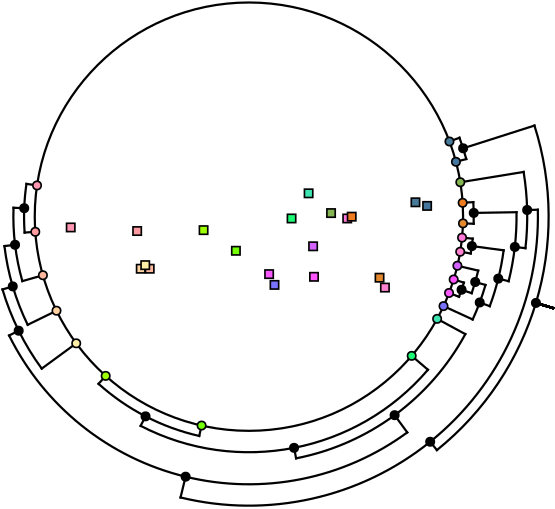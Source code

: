 <?xml version="1.0"?>
<!DOCTYPE ipe SYSTEM "ipe.dtd">
<ipe version="70218" creator="Ipe 7.2.26">
<info created="D:20250121114915" modified="D:20250130153324"/>
<ipestyle name="basic">
<symbol name="arrow/arc(spx)">
<path stroke="sym-stroke" fill="sym-stroke" pen="sym-pen">
0 0 m
-1 0.333 l
-1 -0.333 l
h
</path>
</symbol>
<symbol name="arrow/farc(spx)">
<path stroke="sym-stroke" fill="white" pen="sym-pen">
0 0 m
-1 0.333 l
-1 -0.333 l
h
</path>
</symbol>
<symbol name="arrow/ptarc(spx)">
<path stroke="sym-stroke" fill="sym-stroke" pen="sym-pen">
0 0 m
-1 0.333 l
-0.8 0 l
-1 -0.333 l
h
</path>
</symbol>
<symbol name="arrow/fptarc(spx)">
<path stroke="sym-stroke" fill="white" pen="sym-pen">
0 0 m
-1 0.333 l
-0.8 0 l
-1 -0.333 l
h
</path>
</symbol>
<symbol name="mark/circle(sx)" transformations="translations">
<path fill="sym-stroke">
0.6 0 0 0.6 0 0 e
0.4 0 0 0.4 0 0 e
</path>
</symbol>
<symbol name="mark/disk(sx)" transformations="translations">
<path fill="sym-stroke">
0.6 0 0 0.6 0 0 e
</path>
</symbol>
<symbol name="mark/fdisk(sfx)" transformations="translations">
<group>
<path fill="sym-fill">
0.5 0 0 0.5 0 0 e
</path>
<path fill="sym-stroke" fillrule="eofill">
0.6 0 0 0.6 0 0 e
0.4 0 0 0.4 0 0 e
</path>
</group>
</symbol>
<symbol name="mark/box(sx)" transformations="translations">
<path fill="sym-stroke" fillrule="eofill">
-0.6 -0.6 m
0.6 -0.6 l
0.6 0.6 l
-0.6 0.6 l
h
-0.4 -0.4 m
0.4 -0.4 l
0.4 0.4 l
-0.4 0.4 l
h
</path>
</symbol>
<symbol name="mark/square(sx)" transformations="translations">
<path fill="sym-stroke">
-0.6 -0.6 m
0.6 -0.6 l
0.6 0.6 l
-0.6 0.6 l
h
</path>
</symbol>
<symbol name="mark/fsquare(sfx)" transformations="translations">
<group>
<path fill="sym-fill">
-0.5 -0.5 m
0.5 -0.5 l
0.5 0.5 l
-0.5 0.5 l
h
</path>
<path fill="sym-stroke" fillrule="eofill">
-0.6 -0.6 m
0.6 -0.6 l
0.6 0.6 l
-0.6 0.6 l
h
-0.4 -0.4 m
0.4 -0.4 l
0.4 0.4 l
-0.4 0.4 l
h
</path>
</group>
</symbol>
<symbol name="mark/cross(sx)" transformations="translations">
<group>
<path fill="sym-stroke">
-0.43 -0.57 m
0.57 0.43 l
0.43 0.57 l
-0.57 -0.43 l
h
</path>
<path fill="sym-stroke">
-0.43 0.57 m
0.57 -0.43 l
0.43 -0.57 l
-0.57 0.43 l
h
</path>
</group>
</symbol>
<symbol name="arrow/fnormal(spx)">
<path stroke="sym-stroke" fill="white" pen="sym-pen">
0 0 m
-1 0.333 l
-1 -0.333 l
h
</path>
</symbol>
<symbol name="arrow/pointed(spx)">
<path stroke="sym-stroke" fill="sym-stroke" pen="sym-pen">
0 0 m
-1 0.333 l
-0.8 0 l
-1 -0.333 l
h
</path>
</symbol>
<symbol name="arrow/fpointed(spx)">
<path stroke="sym-stroke" fill="white" pen="sym-pen">
0 0 m
-1 0.333 l
-0.8 0 l
-1 -0.333 l
h
</path>
</symbol>
<symbol name="arrow/linear(spx)">
<path stroke="sym-stroke" pen="sym-pen">
-1 0.333 m
0 0 l
-1 -0.333 l
</path>
</symbol>
<symbol name="arrow/fdouble(spx)">
<path stroke="sym-stroke" fill="white" pen="sym-pen">
0 0 m
-1 0.333 l
-1 -0.333 l
h
-1 0 m
-2 0.333 l
-2 -0.333 l
h
</path>
</symbol>
<symbol name="arrow/double(spx)">
<path stroke="sym-stroke" fill="sym-stroke" pen="sym-pen">
0 0 m
-1 0.333 l
-1 -0.333 l
h
-1 0 m
-2 0.333 l
-2 -0.333 l
h
</path>
</symbol>
<symbol name="arrow/mid-normal(spx)">
<path stroke="sym-stroke" fill="sym-stroke" pen="sym-pen">
0.5 0 m
-0.5 0.333 l
-0.5 -0.333 l
h
</path>
</symbol>
<symbol name="arrow/mid-fnormal(spx)">
<path stroke="sym-stroke" fill="white" pen="sym-pen">
0.5 0 m
-0.5 0.333 l
-0.5 -0.333 l
h
</path>
</symbol>
<symbol name="arrow/mid-pointed(spx)">
<path stroke="sym-stroke" fill="sym-stroke" pen="sym-pen">
0.5 0 m
-0.5 0.333 l
-0.3 0 l
-0.5 -0.333 l
h
</path>
</symbol>
<symbol name="arrow/mid-fpointed(spx)">
<path stroke="sym-stroke" fill="white" pen="sym-pen">
0.5 0 m
-0.5 0.333 l
-0.3 0 l
-0.5 -0.333 l
h
</path>
</symbol>
<symbol name="arrow/mid-double(spx)">
<path stroke="sym-stroke" fill="sym-stroke" pen="sym-pen">
1 0 m
0 0.333 l
0 -0.333 l
h
0 0 m
-1 0.333 l
-1 -0.333 l
h
</path>
</symbol>
<symbol name="arrow/mid-fdouble(spx)">
<path stroke="sym-stroke" fill="white" pen="sym-pen">
1 0 m
0 0.333 l
0 -0.333 l
h
0 0 m
-1 0.333 l
-1 -0.333 l
h
</path>
</symbol>
<anglesize name="22.5 deg" value="22.5"/>
<anglesize name="30 deg" value="30"/>
<anglesize name="45 deg" value="45"/>
<anglesize name="60 deg" value="60"/>
<anglesize name="90 deg" value="90"/>
<arrowsize name="large" value="10"/>
<arrowsize name="small" value="5"/>
<arrowsize name="tiny" value="3"/>
<color name="blue" value="0 0 1"/>
<color name="brown" value="0.647 0.165 0.165"/>
<color name="darkblue" value="0 0 0.545"/>
<color name="darkcyan" value="0 0.545 0.545"/>
<color name="darkgray" value="0.663"/>
<color name="darkgreen" value="0 0.392 0"/>
<color name="darkmagenta" value="0.545 0 0.545"/>
<color name="darkorange" value="1 0.549 0"/>
<color name="darkred" value="0.545 0 0"/>
<color name="gold" value="1 0.843 0"/>
<color name="gray" value="0.745"/>
<color name="green" value="0 1 0"/>
<color name="lightblue" value="0.678 0.847 0.902"/>
<color name="lightcyan" value="0.878 1 1"/>
<color name="lightgray" value="0.827"/>
<color name="lightgreen" value="0.565 0.933 0.565"/>
<color name="lightyellow" value="1 1 0.878"/>
<color name="navy" value="0 0 0.502"/>
<color name="orange" value="1 0.647 0"/>
<color name="pink" value="1 0.753 0.796"/>
<color name="purple" value="0.627 0.125 0.941"/>
<color name="red" value="1 0 0"/>
<color name="seagreen" value="0.18 0.545 0.341"/>
<color name="turquoise" value="0.251 0.878 0.816"/>
<color name="violet" value="0.933 0.51 0.933"/>
<color name="yellow" value="1 1 0"/>
<dashstyle name="dash dot dotted" value="[4 2 1 2 1 2] 0"/>
<dashstyle name="dash dotted" value="[4 2 1 2] 0"/>
<dashstyle name="dashed" value="[4] 0"/>
<dashstyle name="dotted" value="[1 3] 0"/>
<gridsize name="10 pts (~3.5 mm)" value="10"/>
<gridsize name="14 pts (~5 mm)" value="14"/>
<gridsize name="16 pts (~6 mm)" value="16"/>
<gridsize name="20 pts (~7 mm)" value="20"/>
<gridsize name="28 pts (~10 mm)" value="28"/>
<gridsize name="32 pts (~12 mm)" value="32"/>
<gridsize name="4 pts" value="4"/>
<gridsize name="56 pts (~20 mm)" value="56"/>
<gridsize name="8 pts (~3 mm)" value="8"/>
<opacity name="10%" value="0.1"/>
<opacity name="30%" value="0.3"/>
<opacity name="50%" value="0.5"/>
<opacity name="75%" value="0.75"/>
<pen name="fat" value="1.2"/>
<pen name="heavier" value="0.8"/>
<pen name="ultrafat" value="2"/>
<symbolsize name="large" value="5"/>
<symbolsize name="small" value="2"/>
<symbolsize name="tiny" value="1.1"/>
<textsize name="Huge" value="\Huge"/>
<textsize name="LARGE" value="\LARGE"/>
<textsize name="Large" value="\Large"/>
<textsize name="footnote" value="\footnotesize"/>
<textsize name="huge" value="\huge"/>
<textsize name="large" value="\large"/>
<textsize name="script" value="\scriptsize"/>
<textsize name="small" value="\small"/>
<textsize name="tiny" value="\tiny"/>
<textstyle name="center" begin="\begin{center}" end="\end{center}"/>
<textstyle name="item" begin="\begin{itemize}\item{}" end="\end{itemize}"/>
<textstyle name="itemize" begin="\begin{itemize}" end="\end{itemize}"/>
<tiling name="falling" angle="-60" step="4" width="1"/>
<tiling name="rising" angle="30" step="4" width="1"/>
</ipestyle>
<page>
<layer name="alpha"/>
<view layers="alpha" active="alpha"/>
<path layer="alpha" matrix="12.8304 0 0 12.8304 276.429 517.421" stroke="0" pen="heavier" cap="2" opacity="255" stroke-opacity="opaque">
6.00913 0 0 6.00913 0 0 e
</path>
<path matrix="12.8304 0 0 12.8304 276.429 517.421" stroke="0" pen="heavier" cap="2" opacity="255" stroke-opacity="opaque">
8.05323 -2.42052 m
8.53207 -2.56444 l
</path>
<path matrix="12.8304 0 0 12.8304 276.429 517.421" stroke="0" pen="heavier" cap="2" opacity="255" stroke-opacity="opaque">
8.05323 -2.42052 m
8.53207 -2.56444 l
</path>
<path matrix="12.8304 0 0 12.8304 276.429 517.421" stroke="0" pen="heavier" cap="2" opacity="255" stroke-opacity="opaque">
-6.24176 0.919498 m
6.30913 0 0 6.30913 0 0 -6.29332 -0.446346 a
</path>
<path matrix="12.8304 0 0 12.8304 276.429 517.421" stroke="0" pen="heavier" cap="2" opacity="255" stroke-opacity="opaque">
-5.94497 0.875776 m
-6.24176 0.919498 l
</path>
<path matrix="12.8304 0 0 12.8304 276.429 517.421" stroke="0" pen="heavier" cap="2" opacity="255" stroke-opacity="opaque">
-5.99407 -0.425122 m
-6.29332 -0.446346 l
</path>
<path matrix="12.8304 0 0 12.8304 276.429 517.421" stroke="0" pen="heavier" cap="2" opacity="255" stroke-opacity="opaque">
8.05323 -2.42052 m
8.53207 -2.56444 l
</path>
<path matrix="12.8304 0 0 12.8304 276.429 517.421" stroke="0" pen="heavier" cap="2" opacity="255" stroke-opacity="opaque">
8.05323 -2.42052 m
8.53207 -2.56444 l
</path>
<path matrix="12.8304 0 0 12.8304 276.429 517.421" stroke="0" pen="heavier" cap="2" opacity="255" stroke-opacity="opaque">
-6.60442 0.249292 m
6.60913 0 0 6.60913 0 0 -6.35704 -1.80794 a
</path>
<path matrix="12.8304 0 0 12.8304 276.429 517.421" stroke="0" pen="heavier" cap="2" opacity="255" stroke-opacity="opaque">
-6.30464 0.237976 m
-6.60442 0.249292 l
</path>
<path matrix="12.8304 0 0 12.8304 276.429 517.421" stroke="0" pen="heavier" cap="2" opacity="255" stroke-opacity="opaque">
-5.77992 -1.64381 m
-6.35704 -1.80794 l
</path>
<path matrix="12.8304 0 0 12.8304 276.429 517.421" stroke="0" pen="heavier" cap="2" opacity="255" stroke-opacity="opaque">
8.05323 -2.42052 m
8.53207 -2.56444 l
</path>
<path matrix="12.8304 0 0 12.8304 276.429 517.421" stroke="0" pen="heavier" cap="2" opacity="255" stroke-opacity="opaque">
8.05323 -2.42052 m
8.53207 -2.56444 l
</path>
<path matrix="12.8304 0 0 12.8304 276.429 517.421" stroke="0" pen="heavier" cap="2" opacity="255" stroke-opacity="opaque">
-6.85971 -0.824896 m
6.90913 0 0 6.90913 0 0 -6.20745 -3.03374 a
</path>
<path matrix="12.8304 0 0 12.8304 276.429 517.421" stroke="0" pen="heavier" cap="2" opacity="255" stroke-opacity="opaque">
-6.56185 -0.789078 m
-6.85971 -0.824896 l
</path>
<path matrix="12.8304 0 0 12.8304 276.429 517.421" stroke="0" pen="heavier" cap="2" opacity="255" stroke-opacity="opaque">
-5.39885 -2.63856 m
-6.20745 -3.03374 l
</path>
<path matrix="12.8304 0 0 12.8304 276.429 517.421" stroke="0" pen="heavier" cap="2" opacity="255" stroke-opacity="opaque">
8.05323 -2.42052 m
8.53207 -2.56444 l
</path>
<path matrix="12.8304 0 0 12.8304 276.429 517.421" stroke="0" pen="heavier" cap="2" opacity="255" stroke-opacity="opaque">
8.05323 -2.42052 m
8.53207 -2.56444 l
</path>
<path matrix="12.8304 0 0 12.8304 276.429 517.421" stroke="0" pen="heavier" cap="2" opacity="255" stroke-opacity="opaque">
-6.91399 -2.04165 m
7.20913 0 0 7.20913 0 0 -5.81343 -4.26328 a
</path>
<path matrix="12.8304 0 0 12.8304 276.429 517.421" stroke="0" pen="heavier" cap="2" opacity="255" stroke-opacity="opaque">
-6.62627 -1.95669 m
-6.91399 -2.04165 l
</path>
<path matrix="12.8304 0 0 12.8304 276.429 517.421" stroke="0" pen="heavier" cap="2" opacity="255" stroke-opacity="opaque">
-4.84575 -3.55363 m
-5.81343 -4.26328 l
</path>
<path matrix="12.8304 0 0 12.8304 276.429 517.421" stroke="0" pen="heavier" cap="2" opacity="255" stroke-opacity="opaque">
8.05323 -2.42052 m
8.53207 -2.56444 l
</path>
<path matrix="12.8304 0 0 12.8304 276.429 517.421" stroke="0" pen="heavier" cap="2" opacity="255" stroke-opacity="opaque">
8.05323 -2.42052 m
8.53207 -2.56444 l
</path>
<path matrix="12.8304 0 0 12.8304 276.429 517.421" stroke="0" pen="heavier" cap="2" opacity="255" stroke-opacity="opaque">
8.05323 -2.42052 m
8.53207 -2.56444 l
</path>
<path matrix="12.8304 0 0 12.8304 276.429 517.421" stroke="0" pen="heavier" cap="2" opacity="255" stroke-opacity="opaque">
-4.21961 -4.69041 m
6.30913 0 0 6.30913 0 0 -1.39416 -6.15316 a
</path>
<path matrix="12.8304 0 0 12.8304 276.429 517.421" stroke="0" pen="heavier" cap="2" opacity="255" stroke-opacity="opaque">
-4.01897 -4.46738 m
-4.21961 -4.69041 l
</path>
<path matrix="12.8304 0 0 12.8304 276.429 517.421" stroke="0" pen="heavier" cap="2" opacity="255" stroke-opacity="opaque">
-1.32787 -5.86058 m
-1.39416 -6.15316 l
</path>
<path matrix="12.8304 0 0 12.8304 276.429 517.421" stroke="0" pen="heavier" cap="2" opacity="255" stroke-opacity="opaque">
8.05323 -2.42052 m
8.53207 -2.56444 l
</path>
<path matrix="12.8304 0 0 12.8304 276.429 517.421" stroke="0" pen="heavier" cap="2" opacity="255" stroke-opacity="opaque">
8.05323 -2.42052 m
8.53207 -2.56444 l
</path>
<path matrix="12.8304 0 0 12.8304 276.429 517.421" stroke="0" pen="heavier" cap="2" opacity="255" stroke-opacity="opaque">
-3.03853 -5.86923 m
6.60913 0 0 6.60913 0 0 5.02313 -4.2952 a
</path>
<path matrix="12.8304 0 0 12.8304 276.429 517.421" stroke="0" pen="heavier" cap="2" opacity="255" stroke-opacity="opaque">
-2.90061 -5.60282 m
-3.03853 -5.86923 l
</path>
<path matrix="12.8304 0 0 12.8304 276.429 517.421" stroke="0" pen="heavier" cap="2" opacity="255" stroke-opacity="opaque">
4.56712 -3.90526 m
5.02313 -4.2952 l
</path>
<path matrix="12.8304 0 0 12.8304 276.429 517.421" stroke="0" pen="heavier" cap="2" opacity="255" stroke-opacity="opaque">
8.05323 -2.42052 m
8.53207 -2.56444 l
</path>
<path matrix="12.8304 0 0 12.8304 276.429 517.421" stroke="0" pen="heavier" cap="2" opacity="255" stroke-opacity="opaque">
8.05323 -2.42052 m
8.53207 -2.56444 l
</path>
<path matrix="12.8304 0 0 12.8304 276.429 517.421" stroke="0" pen="heavier" cap="2" opacity="255" stroke-opacity="opaque">
1.324 -6.78108 m
6.90913 0 0 6.90913 0 0 6.07199 -3.29651 a
</path>
<path matrix="12.8304 0 0 12.8304 276.429 517.421" stroke="0" pen="heavier" cap="2" opacity="255" stroke-opacity="opaque">
1.26651 -6.48664 m
1.324 -6.78108 l
</path>
<path matrix="12.8304 0 0 12.8304 276.429 517.421" stroke="0" pen="heavier" cap="2" opacity="255" stroke-opacity="opaque">
5.28104 -2.8671 m
6.07199 -3.29651 l
</path>
<path matrix="12.8304 0 0 12.8304 276.429 517.421" stroke="0" pen="heavier" cap="2" opacity="255" stroke-opacity="opaque">
8.05323 -2.42052 m
8.53207 -2.56444 l
</path>
<path matrix="12.8304 0 0 12.8304 276.429 517.421" stroke="0" pen="heavier" cap="2" opacity="255" stroke-opacity="opaque">
-6.72875 -3.3333 m
7.50913 0 0 7.50913 0 0 4.44288 -6.05375 a
</path>
<path matrix="12.8304 0 0 12.8304 276.429 517.421" stroke="0" pen="heavier" cap="2" opacity="255" stroke-opacity="opaque">
-6.45993 -3.20013 m
-6.72875 -3.3333 l
</path>
<path matrix="12.8304 0 0 12.8304 276.429 517.421" stroke="0" pen="heavier" cap="2" opacity="255" stroke-opacity="opaque">
4.08788 -5.57004 m
4.44288 -6.05375 l
</path>
<path matrix="12.8304 0 0 12.8304 276.429 517.421" stroke="0" pen="heavier" cap="2" opacity="255" stroke-opacity="opaque">
8.05323 -2.42052 m
8.53207 -2.56444 l
</path>
<path matrix="12.8304 0 0 12.8304 276.429 517.421" stroke="0" pen="heavier" cap="2" opacity="255" stroke-opacity="opaque">
8.05323 -2.42052 m
8.53207 -2.56444 l
</path>
<path matrix="12.8304 0 0 12.8304 276.429 517.421" stroke="0" pen="heavier" cap="2" opacity="255" stroke-opacity="opaque">
8.05323 -2.42052 m
8.53207 -2.56444 l
</path>
<path matrix="12.8304 0 0 12.8304 276.429 517.421" stroke="0" pen="heavier" cap="2" opacity="255" stroke-opacity="opaque">
8.05323 -2.42052 m
8.53207 -2.56444 l
</path>
<path matrix="12.8304 0 0 12.8304 276.429 517.421" stroke="0" pen="heavier" cap="2" opacity="255" stroke-opacity="opaque">
8.05323 -2.42052 m
8.53207 -2.56444 l
</path>
<path matrix="12.8304 0 0 12.8304 276.429 517.421" stroke="0" pen="heavier" cap="2" opacity="255" stroke-opacity="opaque">
5.89514 -2.24775 m
6.30913 0 0 6.30913 0 0 6.0316 -1.85065 a
</path>
<path matrix="12.8304 0 0 12.8304 276.429 517.421" stroke="0" pen="heavier" cap="2" opacity="255" stroke-opacity="opaque">
5.61483 -2.14087 m
5.89514 -2.24775 l
</path>
<path matrix="12.8304 0 0 12.8304 276.429 517.421" stroke="0" pen="heavier" cap="2" opacity="255" stroke-opacity="opaque">
5.7448 -1.76265 m
6.0316 -1.85065 l
</path>
<path matrix="12.8304 0 0 12.8304 276.429 517.421" stroke="0" pen="heavier" cap="2" opacity="255" stroke-opacity="opaque">
8.05323 -2.42052 m
8.53207 -2.56444 l
</path>
<path matrix="12.8304 0 0 12.8304 276.429 517.421" stroke="0" pen="heavier" cap="2" opacity="255" stroke-opacity="opaque">
6.25039 -2.14783 m
6.60913 0 0 6.60913 0 0 6.43337 -1.51406 a
</path>
<path matrix="12.8304 0 0 12.8304 276.429 517.421" stroke="0" pen="heavier" cap="2" opacity="255" stroke-opacity="opaque">
5.84932 -1.37661 m
6.43337 -1.51406 l
</path>
<path matrix="12.8304 0 0 12.8304 276.429 517.421" stroke="0" pen="heavier" cap="2" opacity="255" stroke-opacity="opaque">
5.96668 -2.05034 m
6.25039 -2.14783 l
</path>
<path matrix="12.8304 0 0 12.8304 276.429 517.421" stroke="0" pen="heavier" cap="2" opacity="255" stroke-opacity="opaque">
8.05323 -2.42052 m
8.53207 -2.56444 l
</path>
<path matrix="12.8304 0 0 12.8304 276.429 517.421" stroke="0" pen="heavier" cap="2" opacity="255" stroke-opacity="opaque">
6.27777 -2.88542 m
6.90913 0 0 6.90913 0 0 6.63802 -1.91644 a
</path>
<path matrix="12.8304 0 0 12.8304 276.429 517.421" stroke="0" pen="heavier" cap="2" opacity="255" stroke-opacity="opaque">
5.46001 -2.50956 m
6.27777 -2.88542 l
</path>
<path matrix="12.8304 0 0 12.8304 276.429 517.421" stroke="0" pen="heavier" cap="2" opacity="255" stroke-opacity="opaque">
6.34979 -1.83323 m
6.63802 -1.91644 l
</path>
<path matrix="12.8304 0 0 12.8304 276.429 517.421" stroke="0" pen="heavier" cap="2" opacity="255" stroke-opacity="opaque">
8.05323 -2.42052 m
8.53207 -2.56444 l
</path>
<path matrix="12.8304 0 0 12.8304 276.429 517.421" stroke="0" pen="heavier" cap="2" opacity="255" stroke-opacity="opaque">
8.05323 -2.42052 m
8.53207 -2.56444 l
</path>
<path matrix="12.8304 0 0 12.8304 276.429 517.421" stroke="0" pen="heavier" cap="2" opacity="255" stroke-opacity="opaque">
8.05323 -2.42052 m
8.53207 -2.56444 l
</path>
<path matrix="12.8304 0 0 12.8304 276.429 517.421" stroke="0" pen="heavier" cap="2" opacity="255" stroke-opacity="opaque">
6.22389 -1.0336 m
6.30913 0 0 6.30913 0 0 6.27886 -0.617269 a
</path>
<path matrix="12.8304 0 0 12.8304 276.429 517.421" stroke="0" pen="heavier" cap="2" opacity="255" stroke-opacity="opaque">
5.9803 -0.587918 m
6.27886 -0.617269 l
</path>
<path matrix="12.8304 0 0 12.8304 276.429 517.421" stroke="0" pen="heavier" cap="2" opacity="255" stroke-opacity="opaque">
5.92794 -0.984451 m
6.22389 -1.0336 l
</path>
<path matrix="12.8304 0 0 12.8304 276.429 517.421" stroke="0" pen="heavier" cap="2" opacity="255" stroke-opacity="opaque">
8.05323 -2.42052 m
8.53207 -2.56444 l
</path>
<path matrix="12.8304 0 0 12.8304 276.429 517.421" stroke="0" pen="heavier" cap="2" opacity="255" stroke-opacity="opaque">
6.75724 -2.51222 m
7.20913 0 0 7.20913 0 0 7.14709 -0.943705 a
</path>
<path matrix="12.8304 0 0 12.8304 276.429 517.421" stroke="0" pen="heavier" cap="2" opacity="255" stroke-opacity="opaque">
6.47604 -2.40768 m
6.75724 -2.51222 l
</path>
<path matrix="12.8304 0 0 12.8304 276.429 517.421" stroke="0" pen="heavier" cap="2" opacity="255" stroke-opacity="opaque">
6.25484 -0.825891 m
7.14709 -0.943705 l
</path>
<path matrix="12.8304 0 0 12.8304 276.429 517.421" stroke="0" pen="heavier" cap="2" opacity="255" stroke-opacity="opaque">
8.05323 -2.42052 m
8.53207 -2.56444 l
</path>
<path matrix="12.8304 0 0 12.8304 276.429 517.421" stroke="0" pen="heavier" cap="2" opacity="255" stroke-opacity="opaque">
8.05323 -2.42052 m
8.53207 -2.56444 l
</path>
<path matrix="12.8304 0 0 12.8304 276.429 517.421" stroke="0" pen="heavier" cap="2" opacity="255" stroke-opacity="opaque">
8.05323 -2.42052 m
8.53207 -2.56444 l
</path>
<path matrix="12.8304 0 0 12.8304 276.429 517.421" stroke="0" pen="heavier" cap="2" opacity="255" stroke-opacity="opaque">
6.30601 -0.198209 m
6.30913 0 0 6.30913 0 0 6.29591 0.408237 a
</path>
<path matrix="12.8304 0 0 12.8304 276.429 517.421" stroke="0" pen="heavier" cap="2" opacity="255" stroke-opacity="opaque">
5.99654 0.388826 m
6.29591 0.408237 l
</path>
<path matrix="12.8304 0 0 12.8304 276.429 517.421" stroke="0" pen="heavier" cap="2" opacity="255" stroke-opacity="opaque">
6.00616 -0.188784 m
6.30601 -0.198209 l
</path>
<path matrix="12.8304 0 0 12.8304 276.429 517.421" stroke="0" pen="heavier" cap="2" opacity="255" stroke-opacity="opaque">
8.05323 -2.42052 m
8.53207 -2.56444 l
</path>
<path matrix="12.8304 0 0 12.8304 276.429 517.421" stroke="0" pen="heavier" cap="2" opacity="255" stroke-opacity="opaque">
7.2874 -1.81129 m
7.50913 0 0 7.50913 0 0 7.50809 0.125133 a
</path>
<path matrix="12.8304 0 0 12.8304 276.429 517.421" stroke="0" pen="heavier" cap="2" opacity="255" stroke-opacity="opaque">
6.99626 -1.73892 m
7.2874 -1.81129 l
</path>
<path matrix="12.8304 0 0 12.8304 276.429 517.421" stroke="0" pen="heavier" cap="2" opacity="255" stroke-opacity="opaque">
6.30825 0.105136 m
7.50809 0.125133 l
</path>
<path matrix="12.8304 0 0 12.8304 276.429 517.421" stroke="0" pen="heavier" cap="2" opacity="255" stroke-opacity="opaque">
8.05323 -2.42052 m
8.53207 -2.56444 l
</path>
<path matrix="12.8304 0 0 12.8304 276.429 517.421" stroke="0" pen="heavier" cap="2" opacity="255" stroke-opacity="opaque">
8.05323 -2.42052 m
8.53207 -2.56444 l
</path>
<path matrix="12.8304 0 0 12.8304 276.429 517.421" stroke="0" pen="heavier" cap="2" opacity="255" stroke-opacity="opaque">
7.75891 -0.884236 m
7.80913 0 0 7.80913 0 0 7.70758 1.25526 a
</path>
<path matrix="12.8304 0 0 12.8304 276.429 517.421" stroke="0" pen="heavier" cap="2" opacity="255" stroke-opacity="opaque">
7.46083 -0.850267 m
7.75891 -0.884236 l
</path>
<path matrix="12.8304 0 0 12.8304 276.429 517.421" stroke="0" pen="heavier" cap="2" opacity="255" stroke-opacity="opaque">
5.93099 0.965925 m
7.70758 1.25526 l
</path>
<path matrix="12.8304 0 0 12.8304 276.429 517.421" stroke="0" pen="heavier" cap="2" opacity="255" stroke-opacity="opaque">
8.05323 -2.42052 m
8.53207 -2.56444 l
</path>
<path matrix="12.8304 0 0 12.8304 276.429 517.421" stroke="0" pen="heavier" cap="2" opacity="255" stroke-opacity="opaque">
-1.91862 -7.87889 m
8.10913 0 0 8.10913 0 0 8.1068 0.194474 a
</path>
<path matrix="12.8304 0 0 12.8304 276.429 517.421" stroke="0" pen="heavier" cap="2" opacity="255" stroke-opacity="opaque">
-1.77666 -7.29592 m
-1.91862 -7.87889 l
</path>
<path matrix="12.8304 0 0 12.8304 276.429 517.421" stroke="0" pen="heavier" cap="2" opacity="255" stroke-opacity="opaque">
7.80688 0.187279 m
8.1068 0.194474 l
</path>
<path matrix="12.8304 0 0 12.8304 276.429 517.421" stroke="0" pen="heavier" cap="2" opacity="255" stroke-opacity="opaque">
8.05323 -2.42052 m
8.53207 -2.56444 l
</path>
<path matrix="12.8304 0 0 12.8304 276.429 517.421" stroke="0" pen="heavier" cap="2" opacity="255" stroke-opacity="opaque">
8.05323 -2.42052 m
8.53207 -2.56444 l
</path>
<path matrix="12.8304 0 0 12.8304 276.429 517.421" stroke="0" pen="heavier" cap="2" opacity="255" stroke-opacity="opaque">
8.05323 -2.42052 m
8.53207 -2.56444 l
</path>
<path matrix="12.8304 0 0 12.8304 276.429 517.421" stroke="0" pen="heavier" cap="2" opacity="255" stroke-opacity="opaque">
6.09849 1.61664 m
6.30913 0 0 6.30913 0 0 5.90769 2.21457 a
</path>
<path matrix="12.8304 0 0 12.8304 276.429 517.421" stroke="0" pen="heavier" cap="2" opacity="255" stroke-opacity="opaque">
5.62678 2.10926 m
5.90769 2.21457 l
</path>
<path matrix="12.8304 0 0 12.8304 276.429 517.421" stroke="0" pen="heavier" cap="2" opacity="255" stroke-opacity="opaque">
5.8085 1.53977 m
6.09849 1.61664 l
</path>
<path matrix="12.8304 0 0 12.8304 276.429 517.421" stroke="0" pen="heavier" cap="2" opacity="255" stroke-opacity="opaque">
8.05323 -2.42052 m
8.53207 -2.56444 l
</path>
<path matrix="12.8304 0 0 12.8304 276.429 517.421" stroke="0" pen="heavier" cap="2" opacity="255" stroke-opacity="opaque">
5.27424 -6.54949 m
8.40913 0 0 8.40913 0 0 8.01114 2.55638 a
</path>
<path matrix="12.8304 0 0 12.8304 276.429 517.421" stroke="0" pen="heavier" cap="2" opacity="255" stroke-opacity="opaque">
5.08608 -6.31584 m
5.27424 -6.54949 l
</path>
<path matrix="12.8304 0 0 12.8304 276.429 517.421" stroke="0" pen="heavier" cap="2" opacity="255" stroke-opacity="opaque">
6.01053 1.91798 m
8.01114 2.55638 l
</path>
<path matrix="12.8304 0 0 12.8304 276.429 517.421" stroke="0" pen="heavier" cap="2" opacity="255" stroke-opacity="opaque">
8.05323 -2.42052 m
8.53207 -2.56444 l
</path>
<use matrix="12.8304 0 0 12.8304 276.429 517.421" name="mark/fdisk(sfx)" pos="-5.94497 0.875776" size="normal" fill="1 0.584 0.69"/>
<use matrix="12.8304 0 0 12.8304 276.429 517.421" name="mark/fdisk(sfx)" pos="-5.99407 -0.425122" size="normal" fill="1 0.607 0.631"/>
<use matrix="12.8304 0 0 12.8304 276.429 517.421" name="mark/fdisk(sfx)" pos="-6.30464 0.237976" size="normal" fill="0"/>
<use matrix="12.8304 0 0 12.8304 276.429 517.421" name="mark/fdisk(sfx)" pos="-5.77992 -1.64381" size="normal" fill="1 0.721 0.615"/>
<use matrix="12.8304 0 0 12.8304 276.429 517.421" name="mark/fdisk(sfx)" pos="-6.56185 -0.789078" size="normal" fill="0"/>
<use matrix="12.8304 0 0 12.8304 276.429 517.421" name="mark/fdisk(sfx)" pos="-5.39885 -2.63856" size="normal" fill="1 0.823 0.631"/>
<use matrix="12.8304 0 0 12.8304 276.429 517.421" name="mark/fdisk(sfx)" pos="-6.62627 -1.95669" size="normal" fill="0"/>
<use matrix="12.8304 0 0 12.8304 276.429 517.421" name="mark/fdisk(sfx)" pos="-4.84575 -3.55363" size="normal" fill="1 0.933 0.65"/>
<use matrix="12.8304 0 0 12.8304 276.429 517.421" name="mark/fdisk(sfx)" pos="-6.45993 -3.20013" size="normal" fill="0"/>
<use matrix="12.8304 0 0 12.8304 276.429 517.421" name="mark/fdisk(sfx)" pos="-4.01897 -4.46738" size="normal" fill="0.619 1 0.011"/>
<use matrix="12.8304 0 0 12.8304 276.429 517.421" name="mark/fdisk(sfx)" pos="-1.32787 -5.86058" size="normal" fill="0.454 1 0.023"/>
<use matrix="12.8304 0 0 12.8304 276.429 517.421" name="mark/fdisk(sfx)" pos="-2.90061 -5.60282" size="normal" fill="0"/>
<use matrix="12.8304 0 0 12.8304 276.429 517.421" name="mark/fdisk(sfx)" pos="4.56712 -3.90526" size="normal" fill="0.113 0.976 0.458"/>
<use matrix="12.8304 0 0 12.8304 276.429 517.421" name="mark/fdisk(sfx)" pos="1.26651 -6.48664" size="normal" fill="0"/>
<use matrix="12.8304 0 0 12.8304 276.429 517.421" name="mark/fdisk(sfx)" pos="5.28104 -2.8671" size="normal" fill="0.243 0.898 0.694"/>
<use matrix="12.8304 0 0 12.8304 276.429 517.421" name="mark/fdisk(sfx)" pos="4.08788 -5.57004" size="normal" fill="0"/>
<use matrix="12.8304 0 0 12.8304 276.429 517.421" name="mark/fdisk(sfx)" pos="-1.77666 -7.29592" size="normal" fill="0"/>
<use matrix="12.8304 0 0 12.8304 276.429 517.421" name="mark/fdisk(sfx)" pos="5.46001 -2.50956" size="normal" fill="0.47 0.447 1"/>
<use matrix="12.8304 0 0 12.8304 276.429 517.421" name="mark/fdisk(sfx)" pos="5.84932 -1.37661" size="normal" fill="0.831 0.384 1"/>
<use matrix="12.8304 0 0 12.8304 276.429 517.421" name="mark/fdisk(sfx)" pos="5.61483 -2.14087" size="normal" fill="0.972 0.349 1"/>
<use matrix="12.8304 0 0 12.8304 276.429 517.421" name="mark/fdisk(sfx)" pos="5.7448 -1.76265" size="normal" fill="1 0.329 1"/>
<use matrix="12.8304 0 0 12.8304 276.429 517.421" name="mark/fdisk(sfx)" pos="5.96668 -2.05034" size="normal" fill="0"/>
<use matrix="12.8304 0 0 12.8304 276.429 517.421" name="mark/fdisk(sfx)" pos="6.34979 -1.83323" size="normal" fill="0"/>
<use matrix="12.8304 0 0 12.8304 276.429 517.421" name="mark/fdisk(sfx)" pos="6.47604 -2.40768" size="normal" fill="0"/>
<use matrix="12.8304 0 0 12.8304 276.429 517.421" name="mark/fdisk(sfx)" pos="5.9803 -0.587918" size="normal" fill="1 0.478 0.85"/>
<use matrix="12.8304 0 0 12.8304 276.429 517.421" name="mark/fdisk(sfx)" pos="5.92794 -0.984451" size="normal" fill="1 0.505 0.811"/>
<use matrix="12.8304 0 0 12.8304 276.429 517.421" name="mark/fdisk(sfx)" pos="6.25484 -0.825891" size="normal" fill="0"/>
<use matrix="12.8304 0 0 12.8304 276.429 517.421" name="mark/fdisk(sfx)" pos="6.99626 -1.73892" size="normal" fill="0"/>
<use matrix="12.8304 0 0 12.8304 276.429 517.421" name="mark/fdisk(sfx)" pos="5.99654 0.388826" size="normal" fill="0.933 0.486 0.125"/>
<use matrix="12.8304 0 0 12.8304 276.429 517.421" name="mark/fdisk(sfx)" pos="6.00616 -0.188784" size="normal" fill="0.89 0.533 0.176"/>
<use matrix="12.8304 0 0 12.8304 276.429 517.421" name="mark/fdisk(sfx)" pos="6.30825 0.105136" size="normal" fill="0"/>
<use matrix="12.8304 0 0 12.8304 276.429 517.421" name="mark/fdisk(sfx)" pos="7.46083 -0.850267" size="normal" fill="0"/>
<use matrix="12.8304 0 0 12.8304 276.429 517.421" name="mark/fdisk(sfx)" pos="5.93099 0.965925" size="normal" fill="0.521 0.709 0.321"/>
<use matrix="12.8304 0 0 12.8304 276.429 517.421" name="mark/fdisk(sfx)" pos="7.80688 0.187279" size="normal" fill="0"/>
<use matrix="12.8304 0 0 12.8304 276.429 517.421" name="mark/fdisk(sfx)" pos="5.08608 -6.31584" size="normal" fill="0"/>
<use matrix="12.8304 0 0 12.8304 276.429 517.421" name="mark/fdisk(sfx)" pos="5.62678 2.10926" size="normal" fill="0.278 0.478 0.6"/>
<use matrix="12.8304 0 0 12.8304 276.429 517.421" name="mark/fdisk(sfx)" pos="5.8085 1.53977" size="normal" fill="0.266 0.462 0.619"/>
<use matrix="12.8304 0 0 12.8304 276.429 517.421" name="mark/fdisk(sfx)" pos="6.01053 1.91798" size="normal" fill="0"/>
<use matrix="12.8304 0 0 12.8304 276.429 517.421" name="mark/fdisk(sfx)" pos="8.05323 -2.42052" size="normal" fill="0"/>
<use matrix="12.8304 0 0 12.8304 276.429 517.421" name="mark/fsquare(sfx)" pos="-5 -0.302267" size="normal" fill="1 0.584 0.69"/>
<use matrix="12.8304 0 0 12.8304 276.429 517.421" name="mark/fsquare(sfx)" pos="-3.13602 -0.403023" size="normal" fill="1 0.607 0.631"/>
<use matrix="12.8304 0 0 12.8304 276.429 517.421" name="mark/fsquare(sfx)" pos="-2.78338 -1.46096" size="normal" fill="1 0.721 0.615"/>
<use matrix="12.8304 0 0 12.8304 276.429 517.421" name="mark/fsquare(sfx)" pos="-3.03526 -1.46096" size="normal" fill="1 0.823 0.631"/>
<use matrix="12.8304 0 0 12.8304 276.429 517.421" name="mark/fsquare(sfx)" pos="-2.90932 -1.3602" size="normal" fill="1 0.933 0.65"/>
<use matrix="12.8304 0 0 12.8304 276.429 517.421" name="mark/fsquare(sfx)" pos="-1.27204 -0.377834" size="normal" fill="0.619 1 0.011"/>
<use matrix="12.8304 0 0 12.8304 276.429 517.421" name="mark/fsquare(sfx)" pos="-0.365239 -0.957179" size="normal" fill="0.454 1 0.023"/>
<use matrix="12.8304 0 0 12.8304 276.429 517.421" name="mark/fsquare(sfx)" pos="1.19647 -0.0503778" size="normal" fill="0.113 0.976 0.458"/>
<use matrix="12.8304 0 0 12.8304 276.429 517.421" name="mark/fsquare(sfx)" pos="1.67506 0.654912" size="normal" fill="0.243 0.898 0.694"/>
<use matrix="12.8304 0 0 12.8304 276.429 517.421" name="mark/fsquare(sfx)" pos="0.717884 -1.91436" size="normal" fill="0.47 0.447 1"/>
<use matrix="12.8304 0 0 12.8304 276.429 517.421" name="mark/fsquare(sfx)" pos="1.80101 -0.831234" size="normal" fill="0.831 0.384 1"/>
<use matrix="12.8304 0 0 12.8304 276.429 517.421" name="mark/fsquare(sfx)" pos="0.566751 -1.61209" size="normal" fill="0.972 0.349 1"/>
<use matrix="12.8304 0 0 12.8304 276.429 517.421" name="mark/fsquare(sfx)" pos="1.8262 -1.68766" size="normal" fill="1 0.329 1"/>
<use matrix="12.8304 0 0 12.8304 276.429 517.421" name="mark/fsquare(sfx)" pos="2.75819 -0.0503778" size="normal" fill="1 0.478 0.85"/>
<use matrix="12.8304 0 0 12.8304 276.429 517.421" name="mark/fsquare(sfx)" pos="3.81612 -1.98992" size="normal" fill="1 0.505 0.811"/>
<use matrix="12.8304 0 0 12.8304 276.429 517.421" name="mark/fsquare(sfx)" pos="2.88413 0" size="normal" fill="0.933 0.486 0.125"/>
<use matrix="12.8304 0 0 12.8304 276.429 517.421" name="mark/fsquare(sfx)" pos="3.66499 -1.71285" size="normal" fill="0.89 0.533 0.176"/>
<use matrix="12.8304 0 0 12.8304 276.429 517.421" name="mark/fsquare(sfx)" pos="2.30479 0.100756" size="normal" fill="0.521 0.709 0.321"/>
<use matrix="12.8304 0 0 12.8304 276.429 517.421" name="mark/fsquare(sfx)" pos="4.67254 0.403023" size="normal" fill="0.278 0.478 0.6"/>
<use matrix="12.8304 0 0 12.8304 276.429 517.421" name="mark/fsquare(sfx)" pos="5 0.302267" size="normal" fill="0.266 0.462 0.619"/>
</page>
</ipe>
